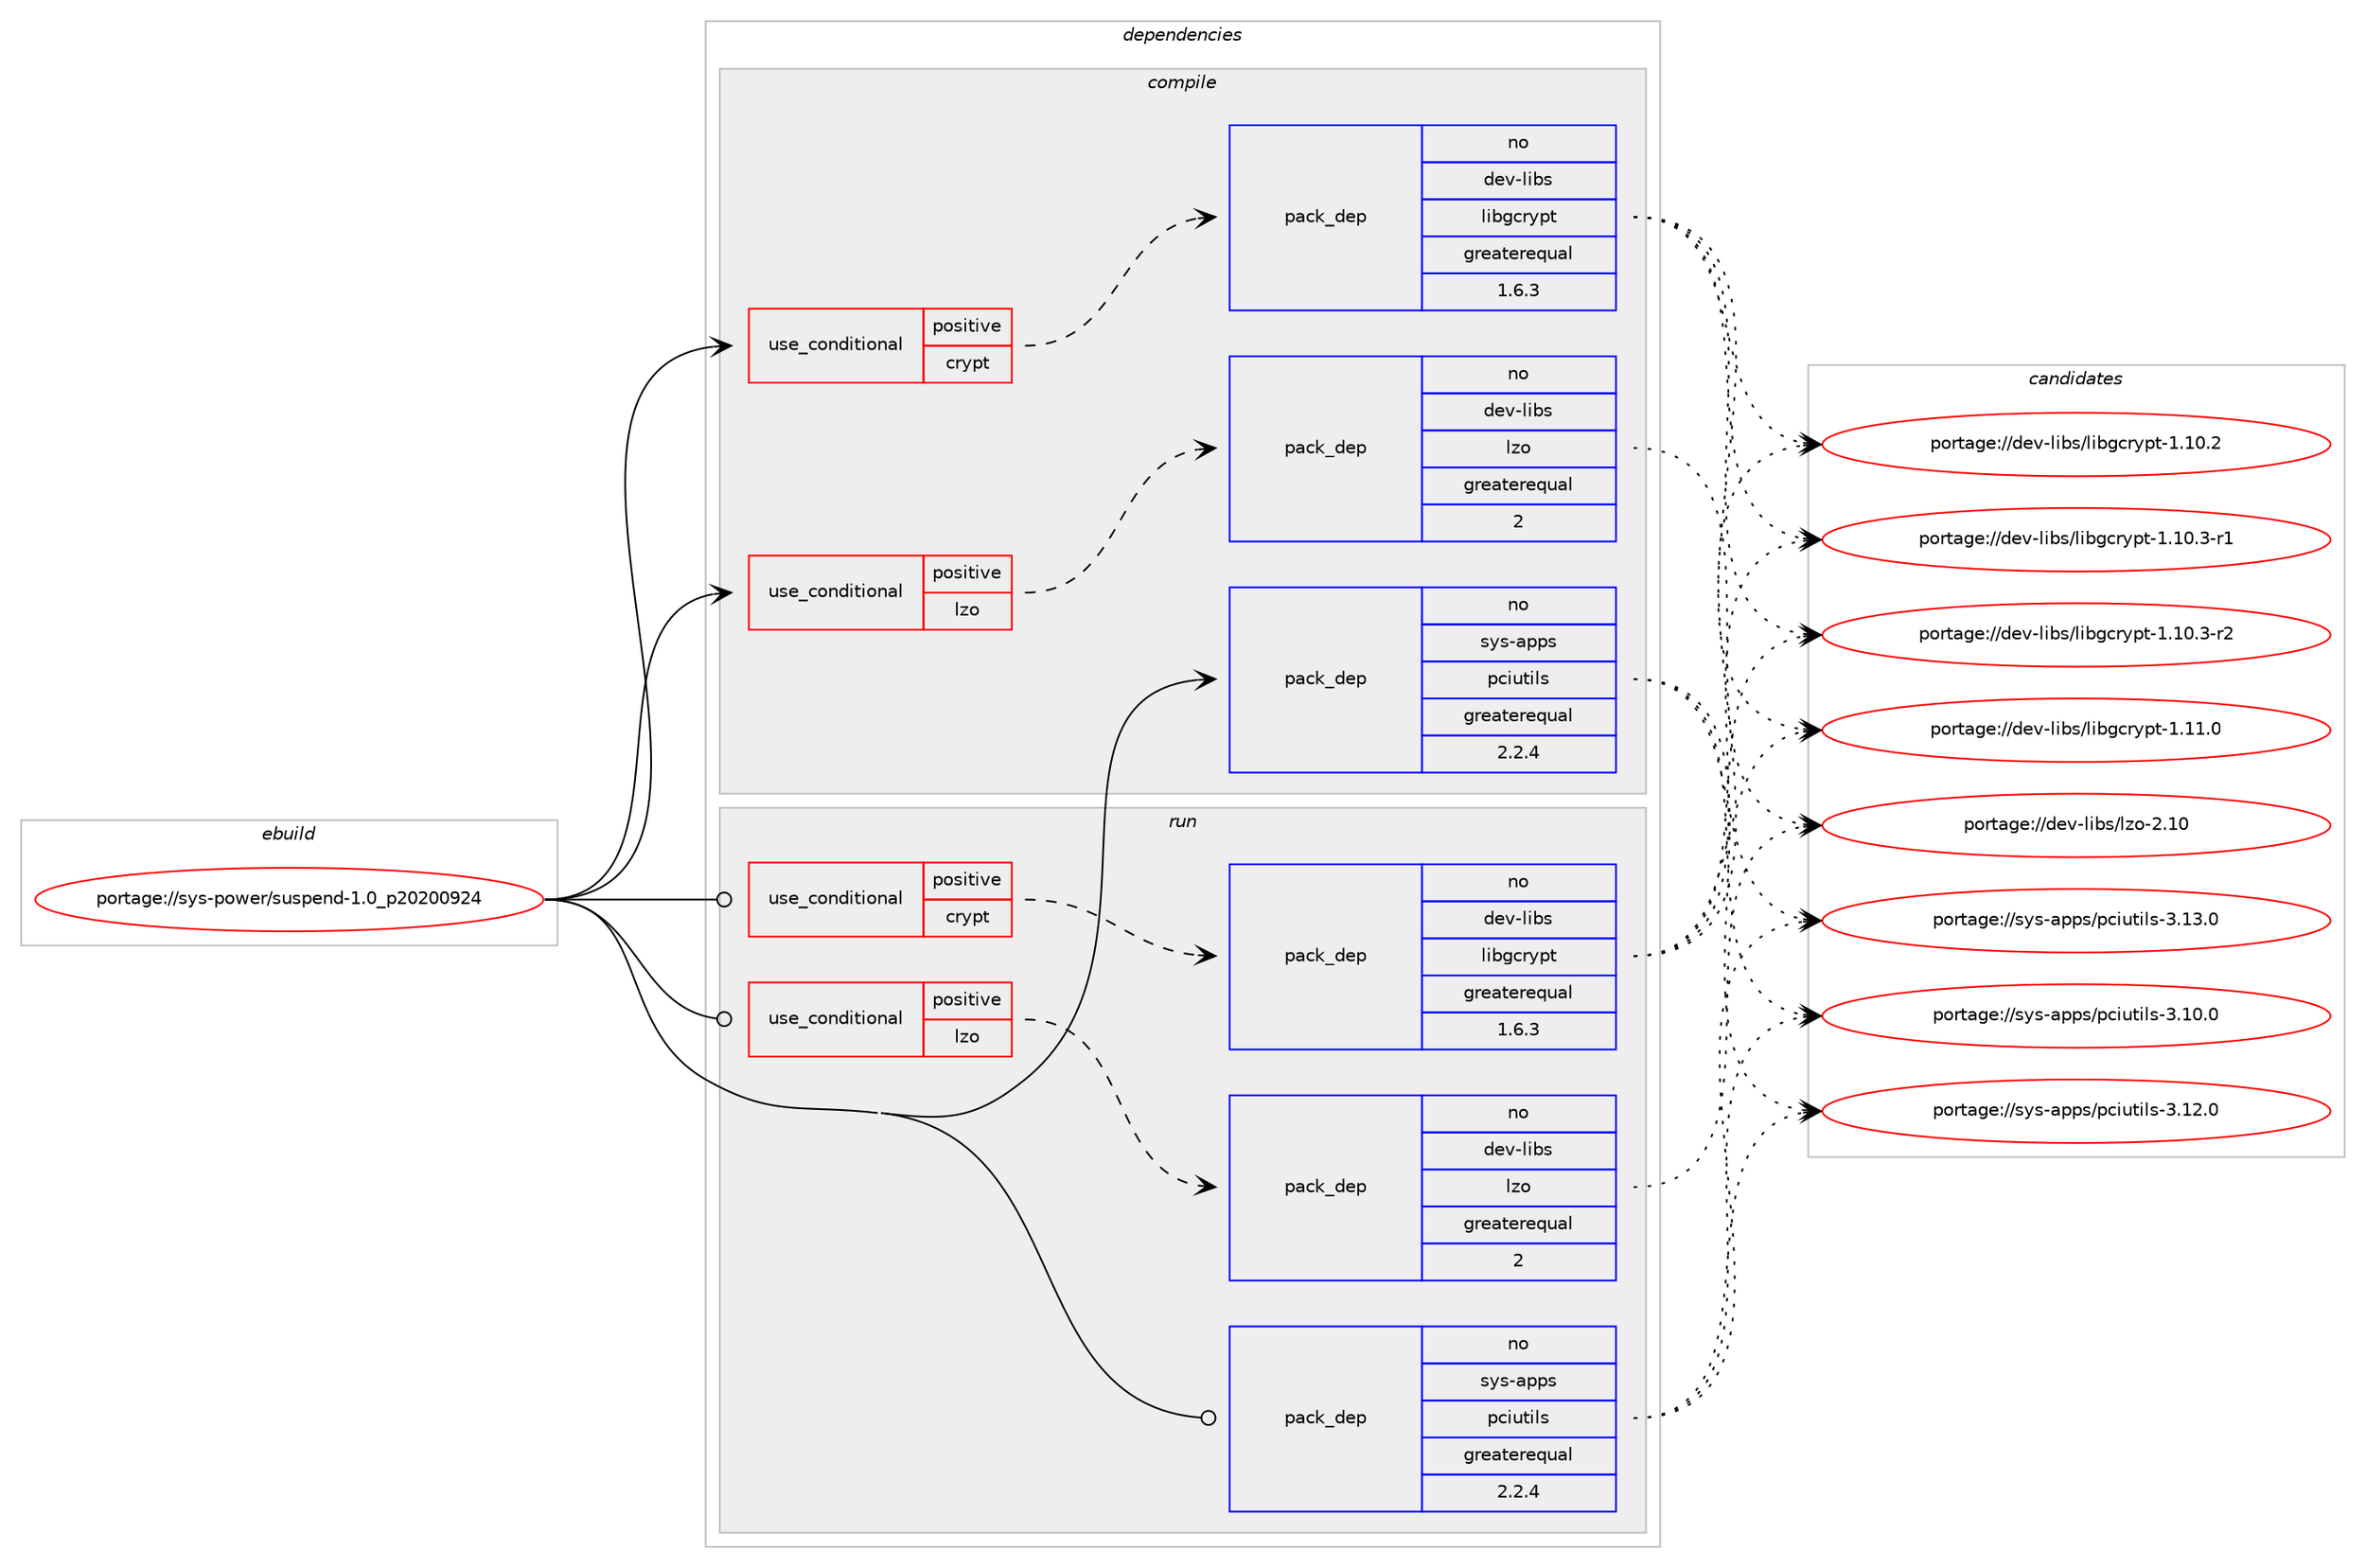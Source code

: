 digraph prolog {

# *************
# Graph options
# *************

newrank=true;
concentrate=true;
compound=true;
graph [rankdir=LR,fontname=Helvetica,fontsize=10,ranksep=1.5];#, ranksep=2.5, nodesep=0.2];
edge  [arrowhead=vee];
node  [fontname=Helvetica,fontsize=10];

# **********
# The ebuild
# **********

subgraph cluster_leftcol {
color=gray;
rank=same;
label=<<i>ebuild</i>>;
id [label="portage://sys-power/suspend-1.0_p20200924", color=red, width=4, href="../sys-power/suspend-1.0_p20200924.svg"];
}

# ****************
# The dependencies
# ****************

subgraph cluster_midcol {
color=gray;
label=<<i>dependencies</i>>;
subgraph cluster_compile {
fillcolor="#eeeeee";
style=filled;
label=<<i>compile</i>>;
subgraph cond115447 {
dependency221819 [label=<<TABLE BORDER="0" CELLBORDER="1" CELLSPACING="0" CELLPADDING="4"><TR><TD ROWSPAN="3" CELLPADDING="10">use_conditional</TD></TR><TR><TD>positive</TD></TR><TR><TD>crypt</TD></TR></TABLE>>, shape=none, color=red];
subgraph pack103440 {
dependency221820 [label=<<TABLE BORDER="0" CELLBORDER="1" CELLSPACING="0" CELLPADDING="4" WIDTH="220"><TR><TD ROWSPAN="6" CELLPADDING="30">pack_dep</TD></TR><TR><TD WIDTH="110">no</TD></TR><TR><TD>dev-libs</TD></TR><TR><TD>libgcrypt</TD></TR><TR><TD>greaterequal</TD></TR><TR><TD>1.6.3</TD></TR></TABLE>>, shape=none, color=blue];
}
dependency221819:e -> dependency221820:w [weight=20,style="dashed",arrowhead="vee"];
# *** BEGIN UNKNOWN DEPENDENCY TYPE (TODO) ***
# dependency221819 -> package_dependency(portage://sys-power/suspend-1.0_p20200924,install,no,dev-libs,libgpg-error,none,[,,],[],[use(enable(static-libs),none)])
# *** END UNKNOWN DEPENDENCY TYPE (TODO) ***

}
id:e -> dependency221819:w [weight=20,style="solid",arrowhead="vee"];
subgraph cond115448 {
dependency221821 [label=<<TABLE BORDER="0" CELLBORDER="1" CELLSPACING="0" CELLPADDING="4"><TR><TD ROWSPAN="3" CELLPADDING="10">use_conditional</TD></TR><TR><TD>positive</TD></TR><TR><TD>lzo</TD></TR></TABLE>>, shape=none, color=red];
subgraph pack103441 {
dependency221822 [label=<<TABLE BORDER="0" CELLBORDER="1" CELLSPACING="0" CELLPADDING="4" WIDTH="220"><TR><TD ROWSPAN="6" CELLPADDING="30">pack_dep</TD></TR><TR><TD WIDTH="110">no</TD></TR><TR><TD>dev-libs</TD></TR><TR><TD>lzo</TD></TR><TR><TD>greaterequal</TD></TR><TR><TD>2</TD></TR></TABLE>>, shape=none, color=blue];
}
dependency221821:e -> dependency221822:w [weight=20,style="dashed",arrowhead="vee"];
}
id:e -> dependency221821:w [weight=20,style="solid",arrowhead="vee"];
# *** BEGIN UNKNOWN DEPENDENCY TYPE (TODO) ***
# id -> package_dependency(portage://sys-power/suspend-1.0_p20200924,install,no,dev-libs,libx86,none,[,,],[],[])
# *** END UNKNOWN DEPENDENCY TYPE (TODO) ***

subgraph pack103442 {
dependency221823 [label=<<TABLE BORDER="0" CELLBORDER="1" CELLSPACING="0" CELLPADDING="4" WIDTH="220"><TR><TD ROWSPAN="6" CELLPADDING="30">pack_dep</TD></TR><TR><TD WIDTH="110">no</TD></TR><TR><TD>sys-apps</TD></TR><TR><TD>pciutils</TD></TR><TR><TD>greaterequal</TD></TR><TR><TD>2.2.4</TD></TR></TABLE>>, shape=none, color=blue];
}
id:e -> dependency221823:w [weight=20,style="solid",arrowhead="vee"];
}
subgraph cluster_compileandrun {
fillcolor="#eeeeee";
style=filled;
label=<<i>compile and run</i>>;
}
subgraph cluster_run {
fillcolor="#eeeeee";
style=filled;
label=<<i>run</i>>;
subgraph cond115449 {
dependency221824 [label=<<TABLE BORDER="0" CELLBORDER="1" CELLSPACING="0" CELLPADDING="4"><TR><TD ROWSPAN="3" CELLPADDING="10">use_conditional</TD></TR><TR><TD>positive</TD></TR><TR><TD>crypt</TD></TR></TABLE>>, shape=none, color=red];
subgraph pack103443 {
dependency221825 [label=<<TABLE BORDER="0" CELLBORDER="1" CELLSPACING="0" CELLPADDING="4" WIDTH="220"><TR><TD ROWSPAN="6" CELLPADDING="30">pack_dep</TD></TR><TR><TD WIDTH="110">no</TD></TR><TR><TD>dev-libs</TD></TR><TR><TD>libgcrypt</TD></TR><TR><TD>greaterequal</TD></TR><TR><TD>1.6.3</TD></TR></TABLE>>, shape=none, color=blue];
}
dependency221824:e -> dependency221825:w [weight=20,style="dashed",arrowhead="vee"];
# *** BEGIN UNKNOWN DEPENDENCY TYPE (TODO) ***
# dependency221824 -> package_dependency(portage://sys-power/suspend-1.0_p20200924,run,no,dev-libs,libgpg-error,none,[,,],[],[use(enable(static-libs),none)])
# *** END UNKNOWN DEPENDENCY TYPE (TODO) ***

}
id:e -> dependency221824:w [weight=20,style="solid",arrowhead="odot"];
subgraph cond115450 {
dependency221826 [label=<<TABLE BORDER="0" CELLBORDER="1" CELLSPACING="0" CELLPADDING="4"><TR><TD ROWSPAN="3" CELLPADDING="10">use_conditional</TD></TR><TR><TD>positive</TD></TR><TR><TD>lzo</TD></TR></TABLE>>, shape=none, color=red];
subgraph pack103444 {
dependency221827 [label=<<TABLE BORDER="0" CELLBORDER="1" CELLSPACING="0" CELLPADDING="4" WIDTH="220"><TR><TD ROWSPAN="6" CELLPADDING="30">pack_dep</TD></TR><TR><TD WIDTH="110">no</TD></TR><TR><TD>dev-libs</TD></TR><TR><TD>lzo</TD></TR><TR><TD>greaterequal</TD></TR><TR><TD>2</TD></TR></TABLE>>, shape=none, color=blue];
}
dependency221826:e -> dependency221827:w [weight=20,style="dashed",arrowhead="vee"];
}
id:e -> dependency221826:w [weight=20,style="solid",arrowhead="odot"];
# *** BEGIN UNKNOWN DEPENDENCY TYPE (TODO) ***
# id -> package_dependency(portage://sys-power/suspend-1.0_p20200924,run,no,dev-libs,libx86,none,[,,],[],[])
# *** END UNKNOWN DEPENDENCY TYPE (TODO) ***

subgraph pack103445 {
dependency221828 [label=<<TABLE BORDER="0" CELLBORDER="1" CELLSPACING="0" CELLPADDING="4" WIDTH="220"><TR><TD ROWSPAN="6" CELLPADDING="30">pack_dep</TD></TR><TR><TD WIDTH="110">no</TD></TR><TR><TD>sys-apps</TD></TR><TR><TD>pciutils</TD></TR><TR><TD>greaterequal</TD></TR><TR><TD>2.2.4</TD></TR></TABLE>>, shape=none, color=blue];
}
id:e -> dependency221828:w [weight=20,style="solid",arrowhead="odot"];
}
}

# **************
# The candidates
# **************

subgraph cluster_choices {
rank=same;
color=gray;
label=<<i>candidates</i>>;

subgraph choice103440 {
color=black;
nodesep=1;
choice100101118451081059811547108105981039911412111211645494649484650 [label="portage://dev-libs/libgcrypt-1.10.2", color=red, width=4,href="../dev-libs/libgcrypt-1.10.2.svg"];
choice1001011184510810598115471081059810399114121112116454946494846514511449 [label="portage://dev-libs/libgcrypt-1.10.3-r1", color=red, width=4,href="../dev-libs/libgcrypt-1.10.3-r1.svg"];
choice1001011184510810598115471081059810399114121112116454946494846514511450 [label="portage://dev-libs/libgcrypt-1.10.3-r2", color=red, width=4,href="../dev-libs/libgcrypt-1.10.3-r2.svg"];
choice100101118451081059811547108105981039911412111211645494649494648 [label="portage://dev-libs/libgcrypt-1.11.0", color=red, width=4,href="../dev-libs/libgcrypt-1.11.0.svg"];
dependency221820:e -> choice100101118451081059811547108105981039911412111211645494649484650:w [style=dotted,weight="100"];
dependency221820:e -> choice1001011184510810598115471081059810399114121112116454946494846514511449:w [style=dotted,weight="100"];
dependency221820:e -> choice1001011184510810598115471081059810399114121112116454946494846514511450:w [style=dotted,weight="100"];
dependency221820:e -> choice100101118451081059811547108105981039911412111211645494649494648:w [style=dotted,weight="100"];
}
subgraph choice103441 {
color=black;
nodesep=1;
choice1001011184510810598115471081221114550464948 [label="portage://dev-libs/lzo-2.10", color=red, width=4,href="../dev-libs/lzo-2.10.svg"];
dependency221822:e -> choice1001011184510810598115471081221114550464948:w [style=dotted,weight="100"];
}
subgraph choice103442 {
color=black;
nodesep=1;
choice1151211154597112112115471129910511711610510811545514649484648 [label="portage://sys-apps/pciutils-3.10.0", color=red, width=4,href="../sys-apps/pciutils-3.10.0.svg"];
choice1151211154597112112115471129910511711610510811545514649504648 [label="portage://sys-apps/pciutils-3.12.0", color=red, width=4,href="../sys-apps/pciutils-3.12.0.svg"];
choice1151211154597112112115471129910511711610510811545514649514648 [label="portage://sys-apps/pciutils-3.13.0", color=red, width=4,href="../sys-apps/pciutils-3.13.0.svg"];
dependency221823:e -> choice1151211154597112112115471129910511711610510811545514649484648:w [style=dotted,weight="100"];
dependency221823:e -> choice1151211154597112112115471129910511711610510811545514649504648:w [style=dotted,weight="100"];
dependency221823:e -> choice1151211154597112112115471129910511711610510811545514649514648:w [style=dotted,weight="100"];
}
subgraph choice103443 {
color=black;
nodesep=1;
choice100101118451081059811547108105981039911412111211645494649484650 [label="portage://dev-libs/libgcrypt-1.10.2", color=red, width=4,href="../dev-libs/libgcrypt-1.10.2.svg"];
choice1001011184510810598115471081059810399114121112116454946494846514511449 [label="portage://dev-libs/libgcrypt-1.10.3-r1", color=red, width=4,href="../dev-libs/libgcrypt-1.10.3-r1.svg"];
choice1001011184510810598115471081059810399114121112116454946494846514511450 [label="portage://dev-libs/libgcrypt-1.10.3-r2", color=red, width=4,href="../dev-libs/libgcrypt-1.10.3-r2.svg"];
choice100101118451081059811547108105981039911412111211645494649494648 [label="portage://dev-libs/libgcrypt-1.11.0", color=red, width=4,href="../dev-libs/libgcrypt-1.11.0.svg"];
dependency221825:e -> choice100101118451081059811547108105981039911412111211645494649484650:w [style=dotted,weight="100"];
dependency221825:e -> choice1001011184510810598115471081059810399114121112116454946494846514511449:w [style=dotted,weight="100"];
dependency221825:e -> choice1001011184510810598115471081059810399114121112116454946494846514511450:w [style=dotted,weight="100"];
dependency221825:e -> choice100101118451081059811547108105981039911412111211645494649494648:w [style=dotted,weight="100"];
}
subgraph choice103444 {
color=black;
nodesep=1;
choice1001011184510810598115471081221114550464948 [label="portage://dev-libs/lzo-2.10", color=red, width=4,href="../dev-libs/lzo-2.10.svg"];
dependency221827:e -> choice1001011184510810598115471081221114550464948:w [style=dotted,weight="100"];
}
subgraph choice103445 {
color=black;
nodesep=1;
choice1151211154597112112115471129910511711610510811545514649484648 [label="portage://sys-apps/pciutils-3.10.0", color=red, width=4,href="../sys-apps/pciutils-3.10.0.svg"];
choice1151211154597112112115471129910511711610510811545514649504648 [label="portage://sys-apps/pciutils-3.12.0", color=red, width=4,href="../sys-apps/pciutils-3.12.0.svg"];
choice1151211154597112112115471129910511711610510811545514649514648 [label="portage://sys-apps/pciutils-3.13.0", color=red, width=4,href="../sys-apps/pciutils-3.13.0.svg"];
dependency221828:e -> choice1151211154597112112115471129910511711610510811545514649484648:w [style=dotted,weight="100"];
dependency221828:e -> choice1151211154597112112115471129910511711610510811545514649504648:w [style=dotted,weight="100"];
dependency221828:e -> choice1151211154597112112115471129910511711610510811545514649514648:w [style=dotted,weight="100"];
}
}

}
